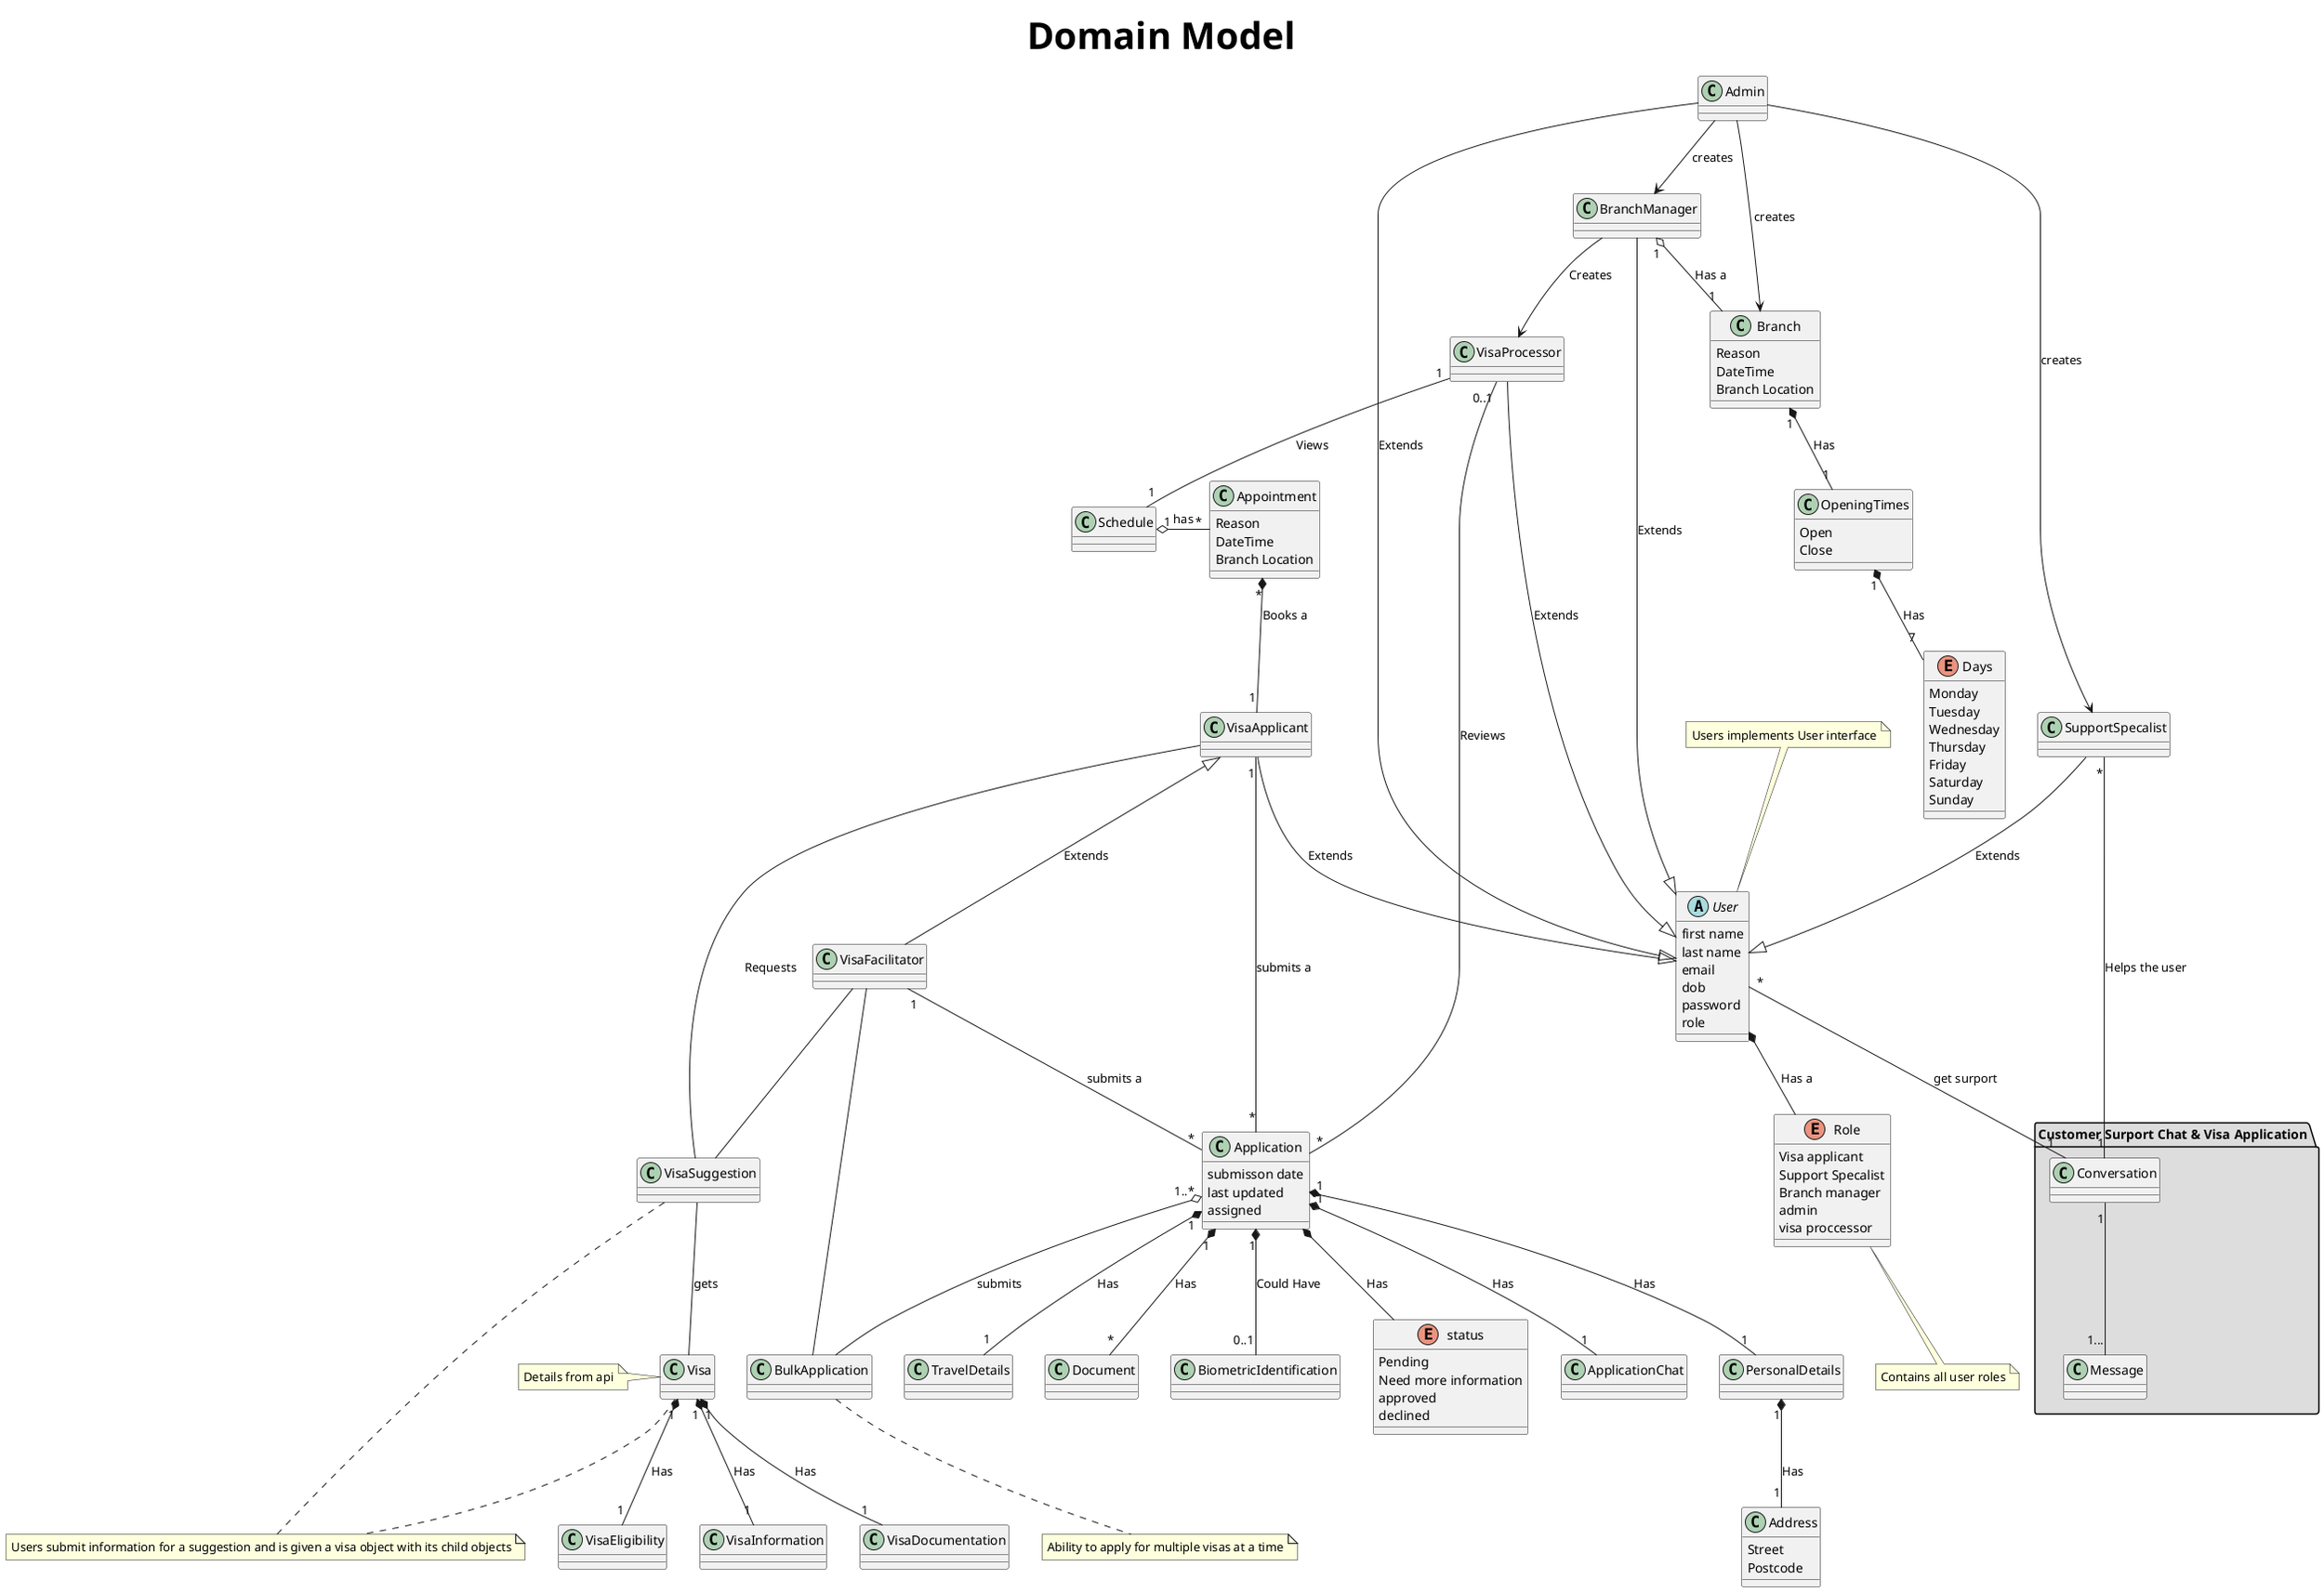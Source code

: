 @startuml
title <size:40> Domain Model

abstract class User{
first name
last name
email
dob
password
role
}

class VisaApplicant{

}

class VisaFacilitator{

}

class VisaProcessor{

}

class SupportSpecalist{

}

class BranchManager{

}

class Admin{

}

enum Role{
Visa applicant
Support Specalist
Branch manager
admin
visa proccessor
}

VisaApplicant --|> User : Extends
VisaProcessor --|> User : Extends
BranchManager --|> User : Extends
Admin --|> User : Extends
SupportSpecalist--|> User : Extends
VisaApplicant <|-- VisaFacilitator : Extends
User *-- Role : "Has a"


Admin --> BranchManager  : creates
Admin --> Branch  : creates  
Admin --> SupportSpecalist: creates 

BranchManager --> VisaProcessor: Creates

class Appointment{
Reason
DateTime
Branch Location
}

class Schedule{

}

Schedule "1" o-  "*" Appointment: "has"
Appointment "*" *-- "1" VisaApplicant : "Books a"

class BulkApplication{

}

class Application {
submisson date
last updated
assigned
}

class Address{
Street
Postcode
}

class ApplicationChat{

}

class PersonalDetails{

}

class TravelDetails{

}

class Document{

}

class BiometricIdentification{

}


enum status{
Pending
Need more information
approved
declined
}

Application *-- status : "Has"
Application "1"  *-- "1" PersonalDetails : "Has"
Application "1" *-- "1" TravelDetails : "Has"
Application "1"  *-- "*" Document : "Has"
Application "1"  *-- "0..1" BiometricIdentification : "Could Have"
Application "1" *-- "1" ApplicationChat : "Has"
PersonalDetails "1" *-- "1" Address : "Has"
Application "1..*" o-- BulkApplication : "submits"
VisaFacilitator -- BulkApplication 
class VisaSuggestion{

}

class Visa{

}

Class VisaDocumentation{

}

class VisaEligibility {

}

class VisaInformation {

}

VisaApplicant -- VisaSuggestion : "Requests"
VisaApplicant "1"  -- "*" Application : "submits a"
VisaSuggestion -- Visa : "gets"
Visa "1" *-- "1" VisaDocumentation : "Has"
Visa "1" *-- "1" VisaEligibility : "Has"
Visa "1" *-- "1" VisaInformation : "Has"

class Branch{
Reason
DateTime
Branch Location
}

class OpeningTimes{
Open
Close
}

Enum Days{
Monday
Tuesday
Wednesday
Thursday
Friday
Saturday
Sunday
}

Branch "1" *-- "1" OpeningTimes : "Has"
OpeningTimes "1" *-- "7" Days : "Has"
BranchManager "1" o-- "1" Branch : "Has a"

VisaFacilitator -- VisaSuggestion
VisaFacilitator "1" -- "*" Application : "submits a"
VisaProcessor "0..1" -- "*" Application : "Reviews"
VisaProcessor "1" --  "1" Schedule: "Views"


package "Customer Surport Chat & Visa Application" #DDDDDD {
  Conversation "1" -- "1..." Message
}

User "*" -- "1" Conversation : "get surport"
SupportSpecalist "*" -- "1" Conversation : "Helps the user"

note top of User: Users implements User interface

note "Users submit information for a suggestion and is given a visa object with its child objects" as N1
Visa.. N1
N1 .. VisaSuggestion

note left of Visa: Details from api

note bottom of BulkApplication: Ability to apply for multiple visas at a time

note bottom of Role: Contains all user roles
@enduml